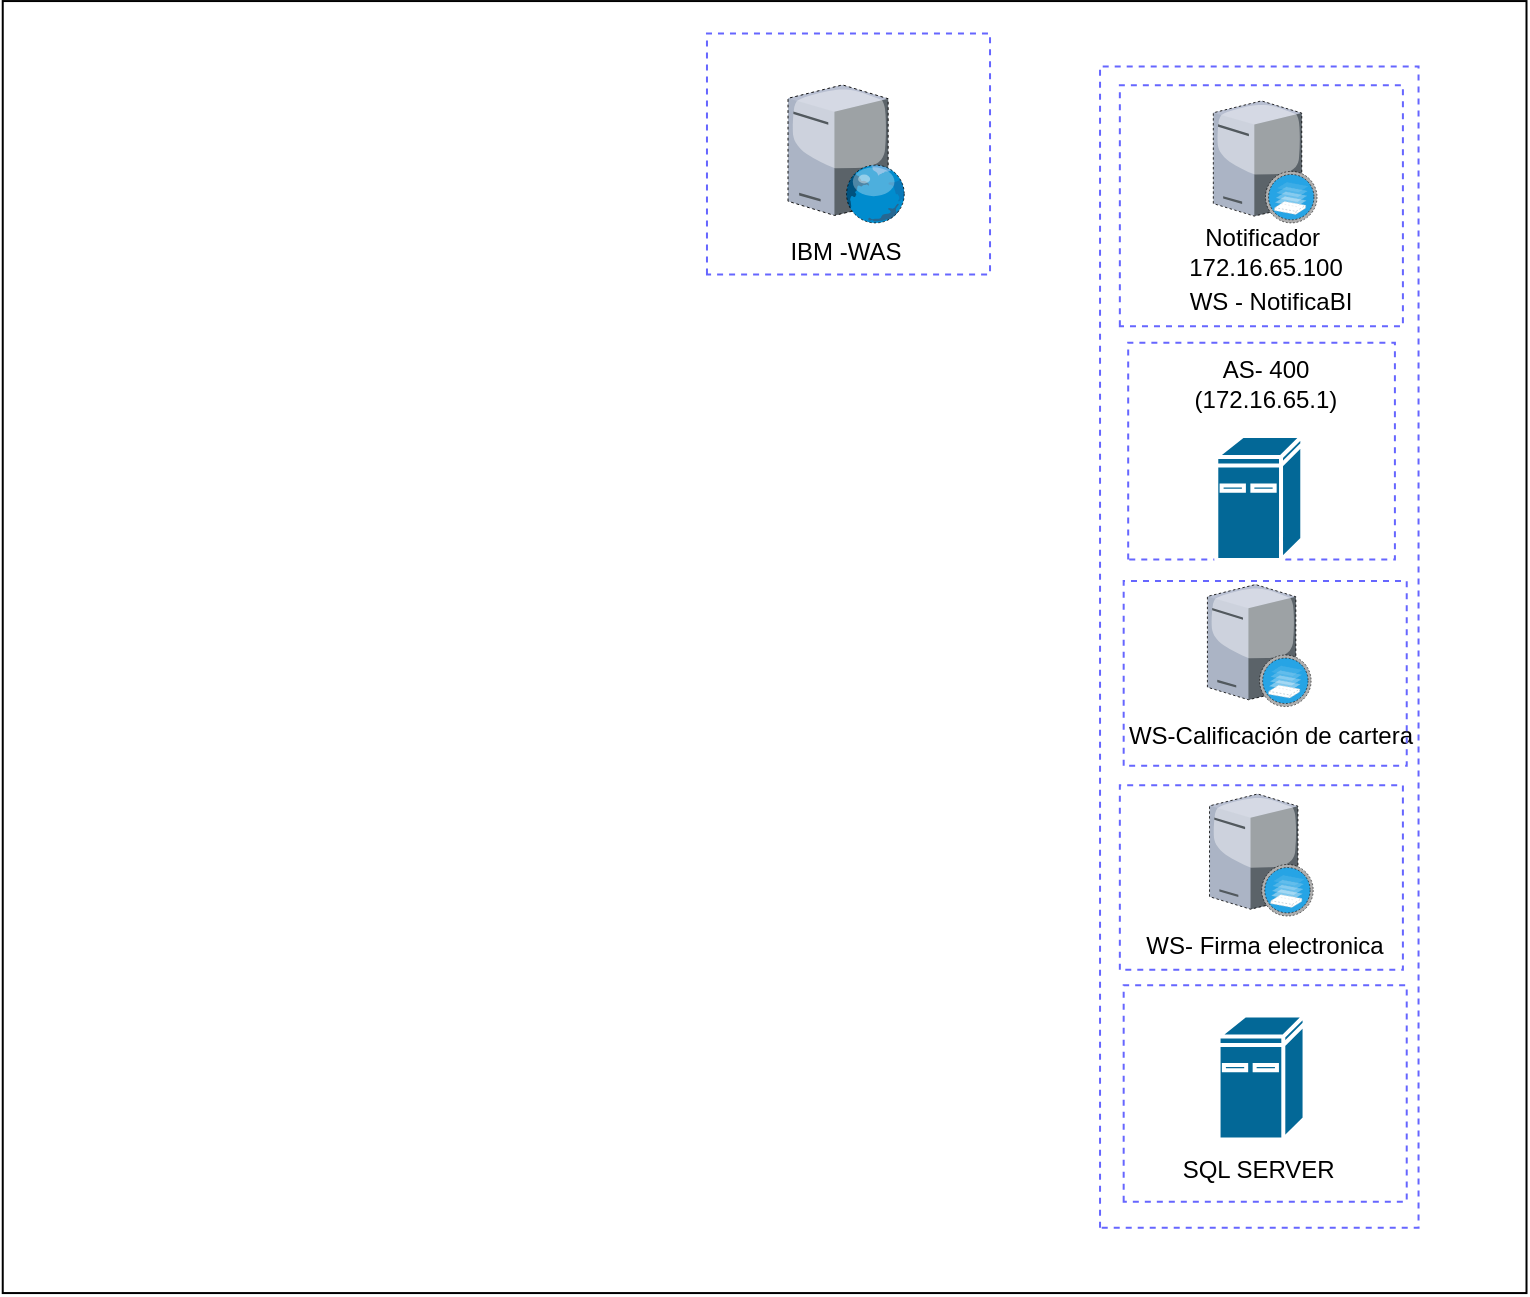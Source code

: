 <mxfile version="24.8.3">
  <diagram name="Página-1" id="au_IOSIpfsO1xo5c2g7p">
    <mxGraphModel dx="1290" dy="530" grid="1" gridSize="10" guides="1" tooltips="1" connect="1" arrows="1" fold="1" page="1" pageScale="1" pageWidth="827" pageHeight="1169" math="0" shadow="0">
      <root>
        <mxCell id="0" />
        <mxCell id="1" parent="0" />
        <mxCell id="B02b-nFAYQWw6pPugkNj-1" value="" style="rounded=0;whiteSpace=wrap;html=1;glass=0;dashed=1;fillStyle=auto;strokeColor=#6666FF;strokeWidth=1;fillColor=none;gradientColor=default;rotation=-90;" vertex="1" parent="1">
          <mxGeometry x="592.43" y="687.92" width="92.33" height="141.53" as="geometry" />
        </mxCell>
        <mxCell id="B02b-nFAYQWw6pPugkNj-2" value="" style="rounded=0;whiteSpace=wrap;html=1;" vertex="1" parent="1">
          <mxGeometry x="7.37" y="422.53" width="761.88" height="646" as="geometry" />
        </mxCell>
        <mxCell id="B02b-nFAYQWw6pPugkNj-4" value="" style="rounded=0;whiteSpace=wrap;html=1;glass=0;dashed=1;fillStyle=auto;strokeColor=#6666FF;strokeWidth=1;fillColor=none;gradientColor=default;rotation=-90;" vertex="1" parent="1">
          <mxGeometry x="345.31" y="665.91" width="580.67" height="159.25" as="geometry" />
        </mxCell>
        <mxCell id="B02b-nFAYQWw6pPugkNj-5" value="" style="rounded=0;whiteSpace=wrap;html=1;glass=0;dashed=1;fillStyle=auto;strokeColor=#6666FF;strokeWidth=1;fillColor=none;gradientColor=default;rotation=-90;" vertex="1" parent="1">
          <mxGeometry x="576.44" y="454.09" width="120.5" height="141.53" as="geometry" />
        </mxCell>
        <mxCell id="B02b-nFAYQWw6pPugkNj-6" value="" style="rounded=0;whiteSpace=wrap;html=1;glass=0;dashed=1;fillStyle=auto;strokeColor=#6666FF;strokeWidth=1;fillColor=none;gradientColor=default;rotation=-90;" vertex="1" parent="1">
          <mxGeometry x="582.57" y="580.92" width="108.41" height="133.36" as="geometry" />
        </mxCell>
        <mxCell id="B02b-nFAYQWw6pPugkNj-8" value="AS- 400 &lt;br&gt;(172.16.65.1)" style="text;html=1;strokeColor=none;fillColor=none;align=center;verticalAlign=middle;whiteSpace=wrap;rounded=0;glass=0;dashed=1;fillStyle=auto;" vertex="1" parent="1">
          <mxGeometry x="572.66" y="598.68" width="131.85" height="30" as="geometry" />
        </mxCell>
        <mxCell id="B02b-nFAYQWw6pPugkNj-9" value="Notificador&amp;nbsp;&lt;br&gt;172.16.65.100" style="text;html=1;strokeColor=none;fillColor=none;align=center;verticalAlign=middle;whiteSpace=wrap;rounded=0;glass=0;dashed=1;fillStyle=auto;" vertex="1" parent="1">
          <mxGeometry x="608.59" y="533.45" width="60" height="30" as="geometry" />
        </mxCell>
        <mxCell id="B02b-nFAYQWw6pPugkNj-12" value="" style="shape=mxgraph.cisco.computers_and_peripherals.ibm_mini_as400;html=1;pointerEvents=1;dashed=0;fillColor=#036897;strokeColor=#ffffff;strokeWidth=2;verticalLabelPosition=bottom;verticalAlign=top;align=center;outlineConnect=0;rounded=0;glass=0;fillStyle=auto;" vertex="1" parent="1">
          <mxGeometry x="614.14" y="640.0" width="43" height="62" as="geometry" />
        </mxCell>
        <mxCell id="B02b-nFAYQWw6pPugkNj-15" value="WS -&amp;nbsp;NotificaBI" style="text;html=1;strokeColor=none;fillColor=none;align=center;verticalAlign=middle;whiteSpace=wrap;rounded=0;glass=0;dashed=1;fillStyle=auto;" vertex="1" parent="1">
          <mxGeometry x="546.69" y="558" width="189.13" height="30" as="geometry" />
        </mxCell>
        <mxCell id="B02b-nFAYQWw6pPugkNj-16" value="" style="verticalLabelPosition=bottom;sketch=0;aspect=fixed;html=1;verticalAlign=top;strokeColor=none;align=center;outlineConnect=0;shape=mxgraph.citrix.xenserver;rounded=0;glass=0;dashed=1;fillStyle=auto;fillColor=none;gradientColor=default;" vertex="1" parent="1">
          <mxGeometry x="612.66" y="472.45" width="51.85" height="61" as="geometry" />
        </mxCell>
        <mxCell id="B02b-nFAYQWw6pPugkNj-25" value="" style="verticalLabelPosition=bottom;sketch=0;aspect=fixed;html=1;verticalAlign=top;strokeColor=none;align=center;outlineConnect=0;shape=mxgraph.citrix.xenserver;rounded=0;glass=0;dashed=1;fillStyle=auto;fillColor=none;gradientColor=default;" vertex="1" parent="1">
          <mxGeometry x="609.71" y="714.28" width="51.85" height="61" as="geometry" />
        </mxCell>
        <mxCell id="B02b-nFAYQWw6pPugkNj-26" value="WS-Calificación de cartera" style="text;html=1;strokeColor=none;fillColor=none;align=center;verticalAlign=middle;whiteSpace=wrap;rounded=0;glass=0;dashed=1;fillStyle=auto;" vertex="1" parent="1">
          <mxGeometry x="546.69" y="775.28" width="189.13" height="30" as="geometry" />
        </mxCell>
        <mxCell id="B02b-nFAYQWw6pPugkNj-27" value="" style="rounded=0;whiteSpace=wrap;html=1;glass=0;dashed=1;fillStyle=auto;strokeColor=#6666FF;strokeWidth=1;fillColor=none;gradientColor=default;rotation=-90;" vertex="1" parent="1">
          <mxGeometry x="590.52" y="790" width="92.33" height="141.53" as="geometry" />
        </mxCell>
        <mxCell id="B02b-nFAYQWw6pPugkNj-28" value="WS- Firma electronica" style="text;html=1;strokeColor=none;fillColor=none;align=center;verticalAlign=middle;whiteSpace=wrap;rounded=0;glass=0;dashed=1;fillStyle=auto;" vertex="1" parent="1">
          <mxGeometry x="544.03" y="880" width="189.13" height="30" as="geometry" />
        </mxCell>
        <mxCell id="B02b-nFAYQWw6pPugkNj-29" value="" style="verticalLabelPosition=bottom;sketch=0;aspect=fixed;html=1;verticalAlign=top;strokeColor=none;align=center;outlineConnect=0;shape=mxgraph.citrix.xenserver;rounded=0;glass=0;dashed=1;fillStyle=auto;fillColor=none;gradientColor=default;" vertex="1" parent="1">
          <mxGeometry x="610.76" y="819" width="51.85" height="61" as="geometry" />
        </mxCell>
        <mxCell id="B02b-nFAYQWw6pPugkNj-30" value="" style="rounded=0;whiteSpace=wrap;html=1;glass=0;dashed=1;fillStyle=auto;strokeColor=#6666FF;strokeWidth=1;fillColor=none;gradientColor=default;rotation=-90;" vertex="1" parent="1">
          <mxGeometry x="592.43" y="687.92" width="92.34" height="141.53" as="geometry" />
        </mxCell>
        <mxCell id="B02b-nFAYQWw6pPugkNj-31" value="" style="rounded=0;whiteSpace=wrap;html=1;glass=0;dashed=1;fillStyle=auto;strokeColor=#6666FF;strokeWidth=1;fillColor=none;gradientColor=default;rotation=-90;" vertex="1" parent="1">
          <mxGeometry x="584.47" y="897.96" width="108.26" height="141.53" as="geometry" />
        </mxCell>
        <mxCell id="B02b-nFAYQWw6pPugkNj-32" value="" style="shape=mxgraph.cisco.computers_and_peripherals.ibm_mini_as400;html=1;pointerEvents=1;dashed=0;fillColor=#036897;strokeColor=#ffffff;strokeWidth=2;verticalLabelPosition=bottom;verticalAlign=top;align=center;outlineConnect=0;rounded=0;glass=0;fillStyle=auto;" vertex="1" parent="1">
          <mxGeometry x="615.28" y="929.77" width="43" height="62" as="geometry" />
        </mxCell>
        <mxCell id="B02b-nFAYQWw6pPugkNj-33" value="SQL SERVER&amp;nbsp;" style="text;html=1;strokeColor=none;fillColor=none;align=center;verticalAlign=middle;whiteSpace=wrap;rounded=0;glass=0;dashed=1;fillStyle=auto;" vertex="1" parent="1">
          <mxGeometry x="570.85" y="991.77" width="131.85" height="30" as="geometry" />
        </mxCell>
        <mxCell id="B02b-nFAYQWw6pPugkNj-34" value="" style="verticalLabelPosition=bottom;sketch=0;aspect=fixed;html=1;verticalAlign=top;strokeColor=none;align=center;outlineConnect=0;shape=mxgraph.citrix.web_server;dashed=1;" vertex="1" parent="1">
          <mxGeometry x="400" y="464.45" width="58.65" height="69" as="geometry" />
        </mxCell>
        <mxCell id="B02b-nFAYQWw6pPugkNj-35" value="" style="rounded=0;whiteSpace=wrap;html=1;glass=0;dashed=1;fillStyle=auto;strokeColor=#6666FF;strokeWidth=1;fillColor=none;gradientColor=default;rotation=-90;" vertex="1" parent="1">
          <mxGeometry x="370.0" y="428.19" width="120.5" height="141.53" as="geometry" />
        </mxCell>
        <mxCell id="B02b-nFAYQWw6pPugkNj-36" value="IBM -WAS" style="text;html=1;strokeColor=none;fillColor=none;align=center;verticalAlign=middle;whiteSpace=wrap;rounded=0;glass=0;dashed=1;fillStyle=auto;" vertex="1" parent="1">
          <mxGeometry x="398.65" y="533.45" width="60" height="30" as="geometry" />
        </mxCell>
      </root>
    </mxGraphModel>
  </diagram>
</mxfile>
